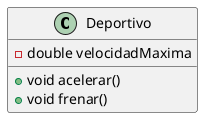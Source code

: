 @startuml
class Deportivo {
  - double velocidadMaxima

  + void acelerar()
  + void frenar()
}
@enduml
